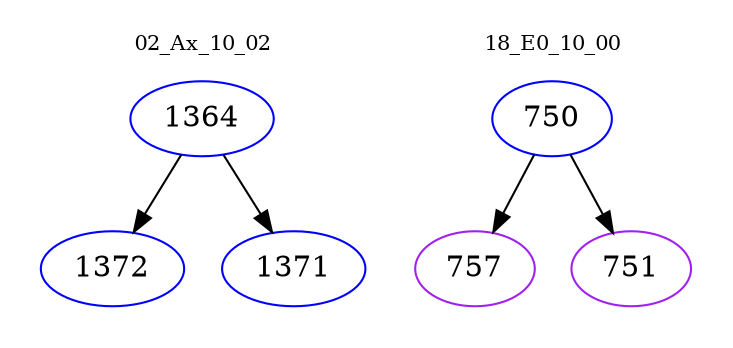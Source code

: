 digraph{
subgraph cluster_0 {
color = white
label = "02_Ax_10_02";
fontsize=10;
T0_1364 [label="1364", color="blue"]
T0_1364 -> T0_1372 [color="black"]
T0_1372 [label="1372", color="blue"]
T0_1364 -> T0_1371 [color="black"]
T0_1371 [label="1371", color="blue"]
}
subgraph cluster_1 {
color = white
label = "18_E0_10_00";
fontsize=10;
T1_750 [label="750", color="blue"]
T1_750 -> T1_757 [color="black"]
T1_757 [label="757", color="purple"]
T1_750 -> T1_751 [color="black"]
T1_751 [label="751", color="purple"]
}
}
